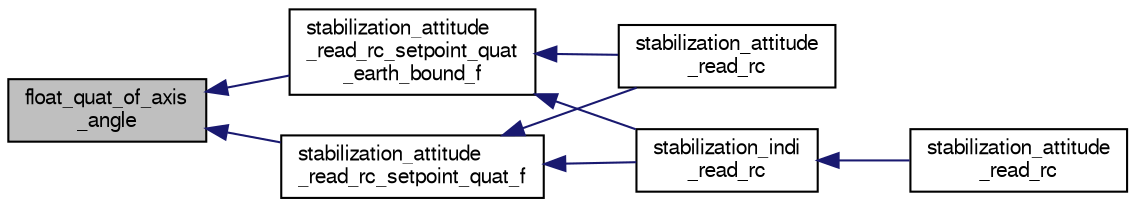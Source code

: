 digraph "float_quat_of_axis_angle"
{
  edge [fontname="FreeSans",fontsize="10",labelfontname="FreeSans",labelfontsize="10"];
  node [fontname="FreeSans",fontsize="10",shape=record];
  rankdir="LR";
  Node1 [label="float_quat_of_axis\l_angle",height=0.2,width=0.4,color="black", fillcolor="grey75", style="filled", fontcolor="black"];
  Node1 -> Node2 [dir="back",color="midnightblue",fontsize="10",style="solid",fontname="FreeSans"];
  Node2 [label="stabilization_attitude\l_read_rc_setpoint_quat\l_earth_bound_f",height=0.2,width=0.4,color="black", fillcolor="white", style="filled",URL="$stabilization__attitude__rc__setpoint_8h.html#a67c7c9ce5526222ceb3f422269fc8f47"];
  Node2 -> Node3 [dir="back",color="midnightblue",fontsize="10",style="solid",fontname="FreeSans"];
  Node3 [label="stabilization_attitude\l_read_rc",height=0.2,width=0.4,color="black", fillcolor="white", style="filled",URL="$stabilization__attitude__heli__indi_8c.html#ad17347abf36f7dfc4abb0218f10b5f09"];
  Node2 -> Node4 [dir="back",color="midnightblue",fontsize="10",style="solid",fontname="FreeSans"];
  Node4 [label="stabilization_indi\l_read_rc",height=0.2,width=0.4,color="black", fillcolor="white", style="filled",URL="$stabilization__indi__simple_8h.html#a12143cafcad8c2db6f07b2cc072851d5",tooltip="This function reads rc commands. "];
  Node4 -> Node5 [dir="back",color="midnightblue",fontsize="10",style="solid",fontname="FreeSans"];
  Node5 [label="stabilization_attitude\l_read_rc",height=0.2,width=0.4,color="black", fillcolor="white", style="filled",URL="$stabilization__attitude__quat__indi_8c.html#ad17347abf36f7dfc4abb0218f10b5f09"];
  Node1 -> Node6 [dir="back",color="midnightblue",fontsize="10",style="solid",fontname="FreeSans"];
  Node6 [label="stabilization_attitude\l_read_rc_setpoint_quat_f",height=0.2,width=0.4,color="black", fillcolor="white", style="filled",URL="$stabilization__attitude__rc__setpoint_8h.html#a7e0d148d1e5210bb1b299163d77daa4a",tooltip="Read attitude setpoint from RC as quaternion Interprets the stick positions as axes. "];
  Node6 -> Node3 [dir="back",color="midnightblue",fontsize="10",style="solid",fontname="FreeSans"];
  Node6 -> Node4 [dir="back",color="midnightblue",fontsize="10",style="solid",fontname="FreeSans"];
}
